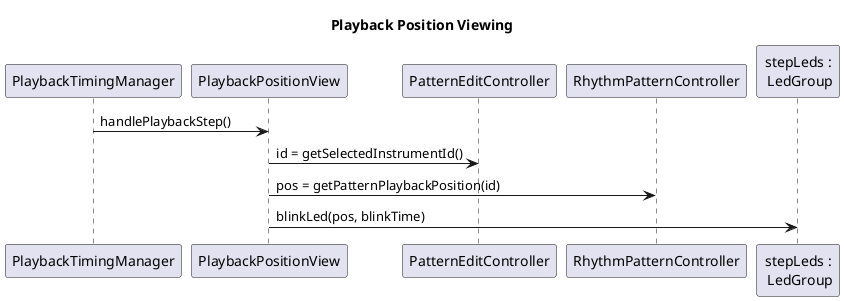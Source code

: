 @startuml

title Playback Position Viewing

PlaybackTimingManager->PlaybackPositionView : handlePlaybackStep()
PlaybackPositionView->PatternEditController : id = getSelectedInstrumentId()
PlaybackPositionView->RhythmPatternController : pos = getPatternPlaybackPosition(id)
PlaybackPositionView->"stepLeds :\n LedGroup" : blinkLed(pos, blinkTime)

@enduml